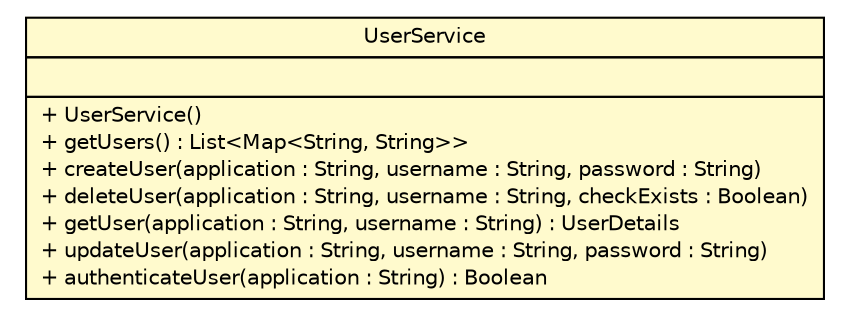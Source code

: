 #!/usr/local/bin/dot
#
# Class diagram 
# Generated by UMLGraph version R5_6-24-gf6e263 (http://www.umlgraph.org/)
#

digraph G {
	edge [fontname="Helvetica",fontsize=10,labelfontname="Helvetica",labelfontsize=10];
	node [fontname="Helvetica",fontsize=10,shape=plaintext];
	nodesep=0.25;
	ranksep=0.5;
	// com.yirendai.oss.environment.configserver.UserService
	c529 [label=<<table title="com.yirendai.oss.environment.configserver.UserService" border="0" cellborder="1" cellspacing="0" cellpadding="2" port="p" bgcolor="lemonChiffon" href="./UserService.html">
		<tr><td><table border="0" cellspacing="0" cellpadding="1">
<tr><td align="center" balign="center"> UserService </td></tr>
		</table></td></tr>
		<tr><td><table border="0" cellspacing="0" cellpadding="1">
<tr><td align="left" balign="left">  </td></tr>
		</table></td></tr>
		<tr><td><table border="0" cellspacing="0" cellpadding="1">
<tr><td align="left" balign="left"> + UserService() </td></tr>
<tr><td align="left" balign="left"> + getUsers() : List&lt;Map&lt;String, String&gt;&gt; </td></tr>
<tr><td align="left" balign="left"> + createUser(application : String, username : String, password : String) </td></tr>
<tr><td align="left" balign="left"> + deleteUser(application : String, username : String, checkExists : Boolean) </td></tr>
<tr><td align="left" balign="left"> + getUser(application : String, username : String) : UserDetails </td></tr>
<tr><td align="left" balign="left"> + updateUser(application : String, username : String, password : String) </td></tr>
<tr><td align="left" balign="left"> + authenticateUser(application : String) : Boolean </td></tr>
		</table></td></tr>
		</table>>, URL="./UserService.html", fontname="Helvetica", fontcolor="black", fontsize=10.0];
}

